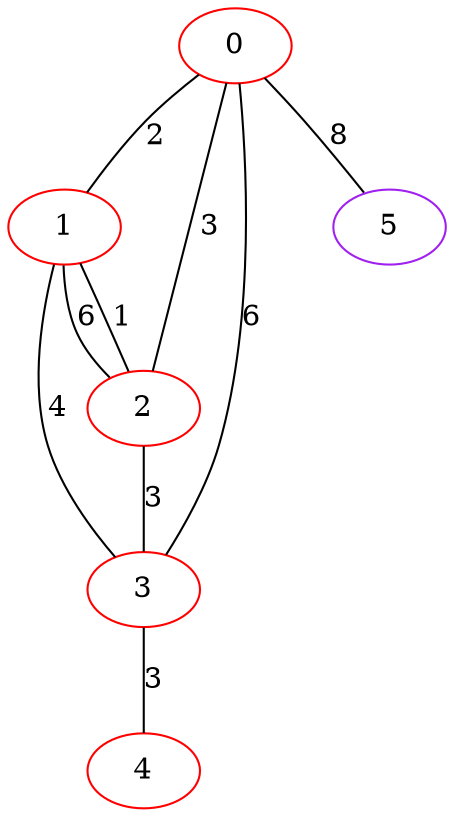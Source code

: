 graph "" {
0 [color=red, weight=1];
1 [color=red, weight=1];
2 [color=red, weight=1];
3 [color=red, weight=1];
4 [color=red, weight=1];
5 [color=purple, weight=4];
0 -- 1  [key=0, label=2];
0 -- 2  [key=0, label=3];
0 -- 3  [key=0, label=6];
0 -- 5  [key=0, label=8];
1 -- 2  [key=0, label=6];
1 -- 2  [key=1, label=1];
1 -- 3  [key=0, label=4];
2 -- 3  [key=0, label=3];
3 -- 4  [key=0, label=3];
}
